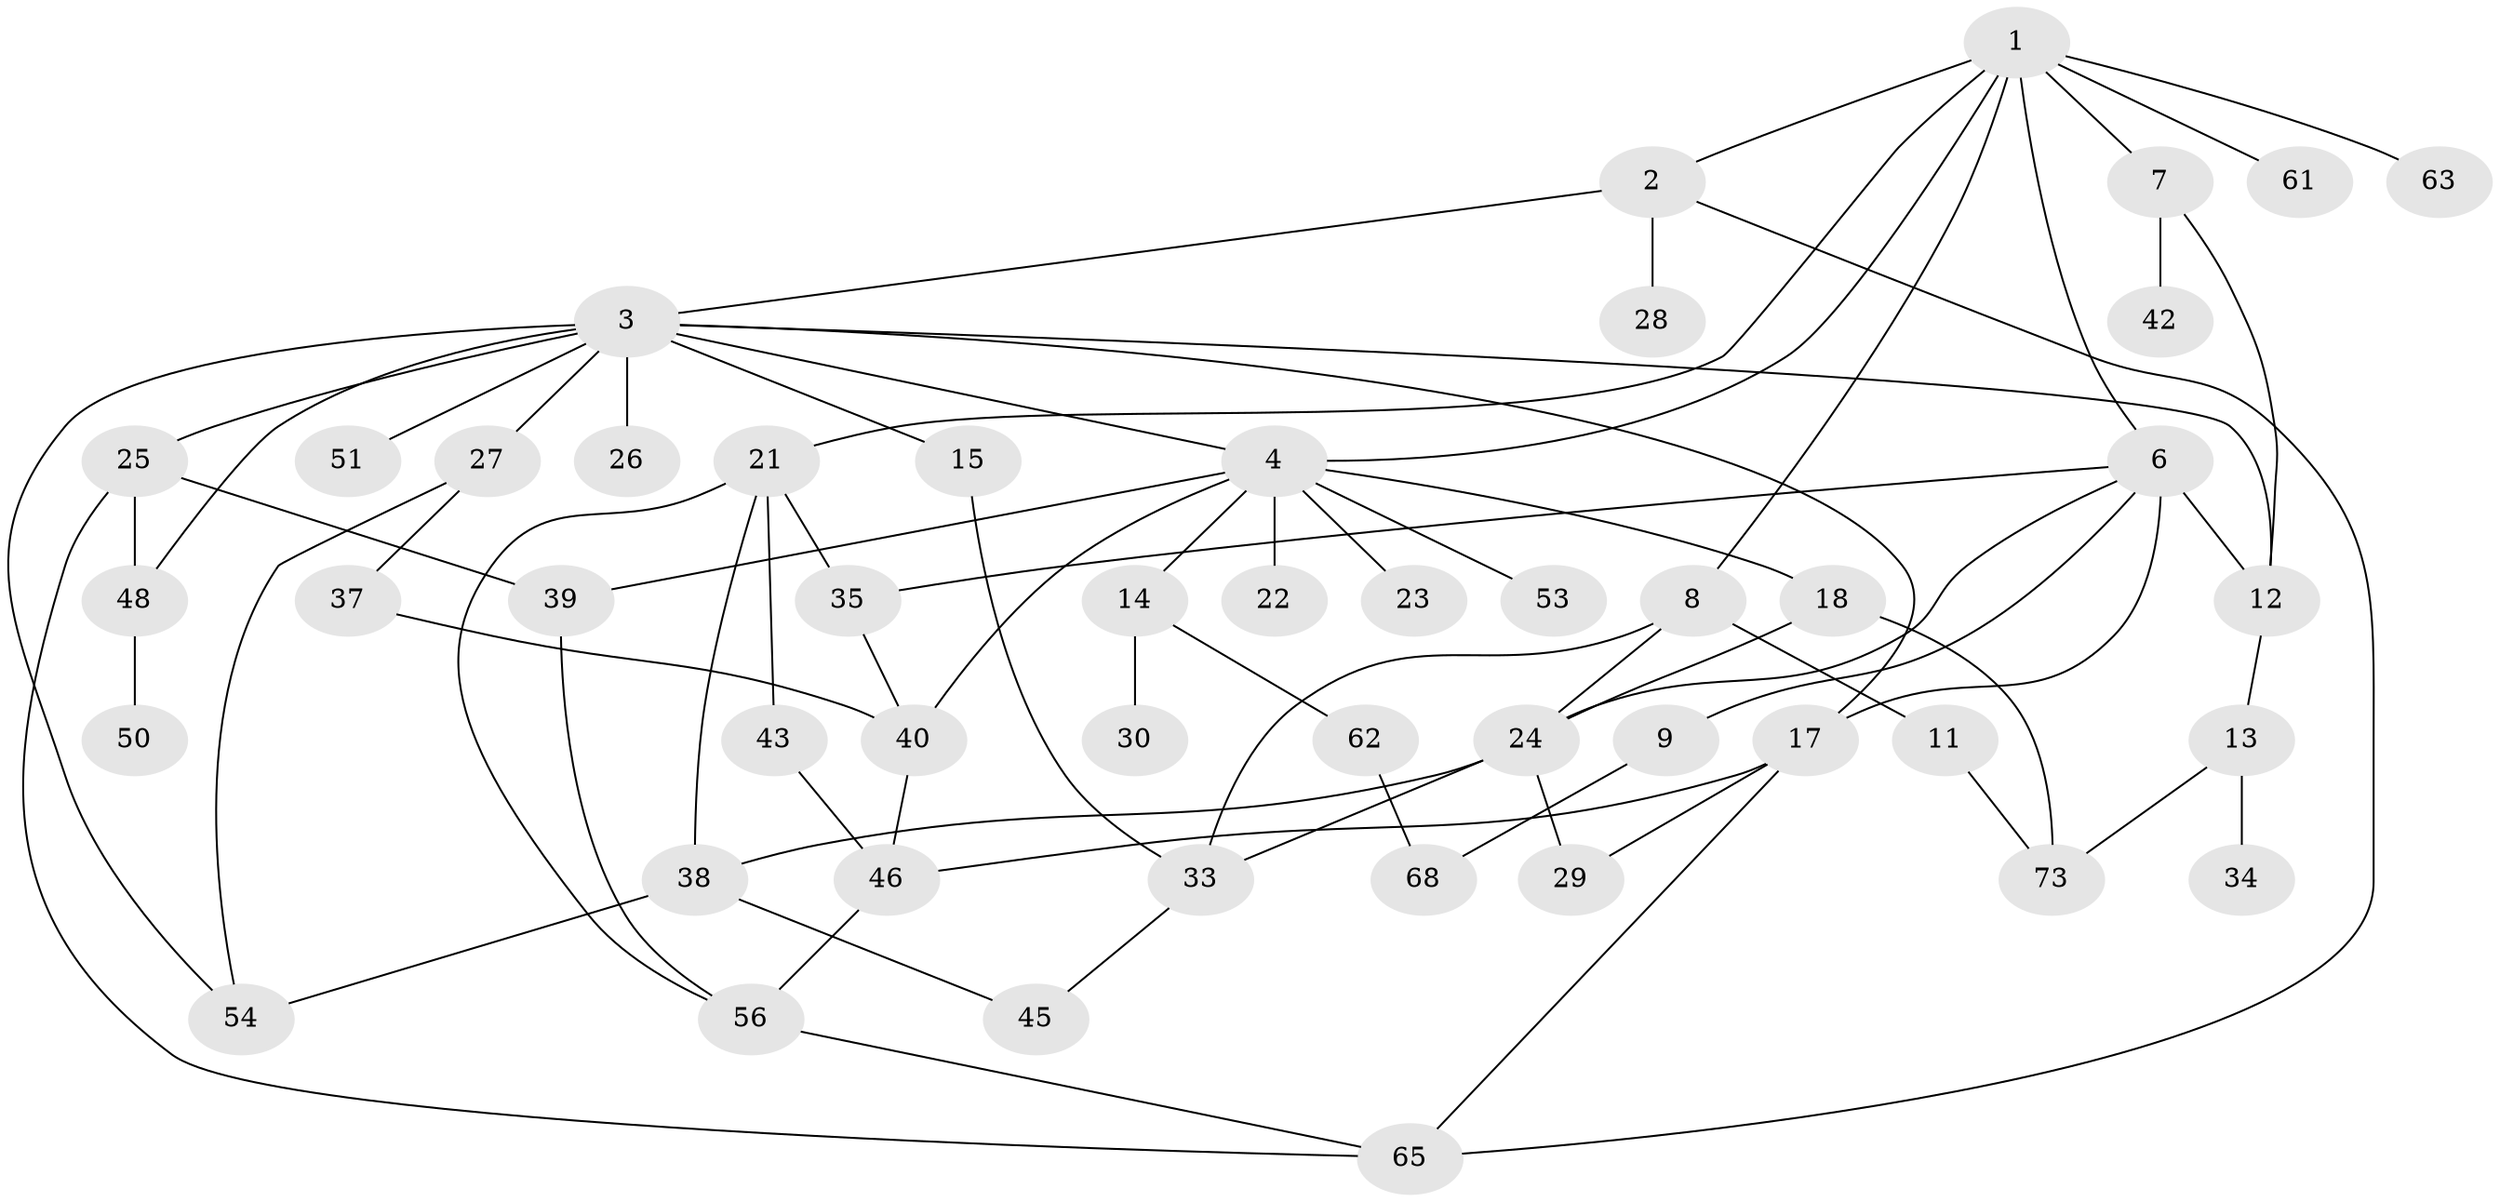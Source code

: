 // Generated by graph-tools (version 1.1) at 2025/23/03/03/25 07:23:30]
// undirected, 48 vertices, 75 edges
graph export_dot {
graph [start="1"]
  node [color=gray90,style=filled];
  1 [super="+5"];
  2 [super="+44"];
  3 [super="+10"];
  4 [super="+19"];
  6 [super="+16"];
  7 [super="+67"];
  8 [super="+20"];
  9 [super="+47"];
  11;
  12;
  13 [super="+72"];
  14 [super="+31"];
  15;
  17 [super="+57"];
  18 [super="+69"];
  21 [super="+60"];
  22;
  23;
  24 [super="+41"];
  25 [super="+71"];
  26 [super="+32"];
  27 [super="+49"];
  28;
  29;
  30 [super="+36"];
  33 [super="+66"];
  34;
  35 [super="+64"];
  37;
  38 [super="+52"];
  39 [super="+55"];
  40;
  42;
  43;
  45;
  46 [super="+59"];
  48;
  50;
  51;
  53;
  54;
  56 [super="+58"];
  61;
  62;
  63;
  65 [super="+70"];
  68 [super="+75"];
  73 [super="+74"];
  1 -- 2;
  1 -- 6;
  1 -- 8;
  1 -- 21;
  1 -- 63;
  1 -- 4;
  1 -- 61;
  1 -- 7;
  2 -- 3;
  2 -- 28;
  2 -- 65;
  3 -- 4;
  3 -- 12;
  3 -- 25;
  3 -- 27;
  3 -- 48;
  3 -- 17;
  3 -- 51;
  3 -- 54;
  3 -- 26;
  3 -- 15;
  4 -- 14;
  4 -- 18;
  4 -- 22;
  4 -- 39;
  4 -- 40;
  4 -- 53;
  4 -- 23;
  6 -- 9;
  6 -- 17;
  6 -- 35;
  6 -- 24;
  6 -- 12;
  7 -- 42;
  7 -- 12;
  8 -- 11;
  8 -- 33;
  8 -- 24;
  9 -- 68;
  11 -- 73;
  12 -- 13;
  13 -- 34;
  13 -- 73;
  14 -- 30;
  14 -- 62;
  15 -- 33;
  17 -- 65;
  17 -- 46;
  17 -- 29;
  18 -- 24;
  18 -- 73;
  21 -- 43;
  21 -- 38;
  21 -- 35;
  21 -- 56;
  24 -- 29;
  24 -- 38;
  24 -- 33;
  25 -- 48;
  25 -- 39;
  25 -- 65;
  27 -- 37;
  27 -- 54;
  33 -- 45;
  35 -- 40;
  37 -- 40;
  38 -- 45;
  38 -- 54;
  39 -- 56;
  40 -- 46;
  43 -- 46;
  46 -- 56;
  48 -- 50;
  56 -- 65;
  62 -- 68;
}
